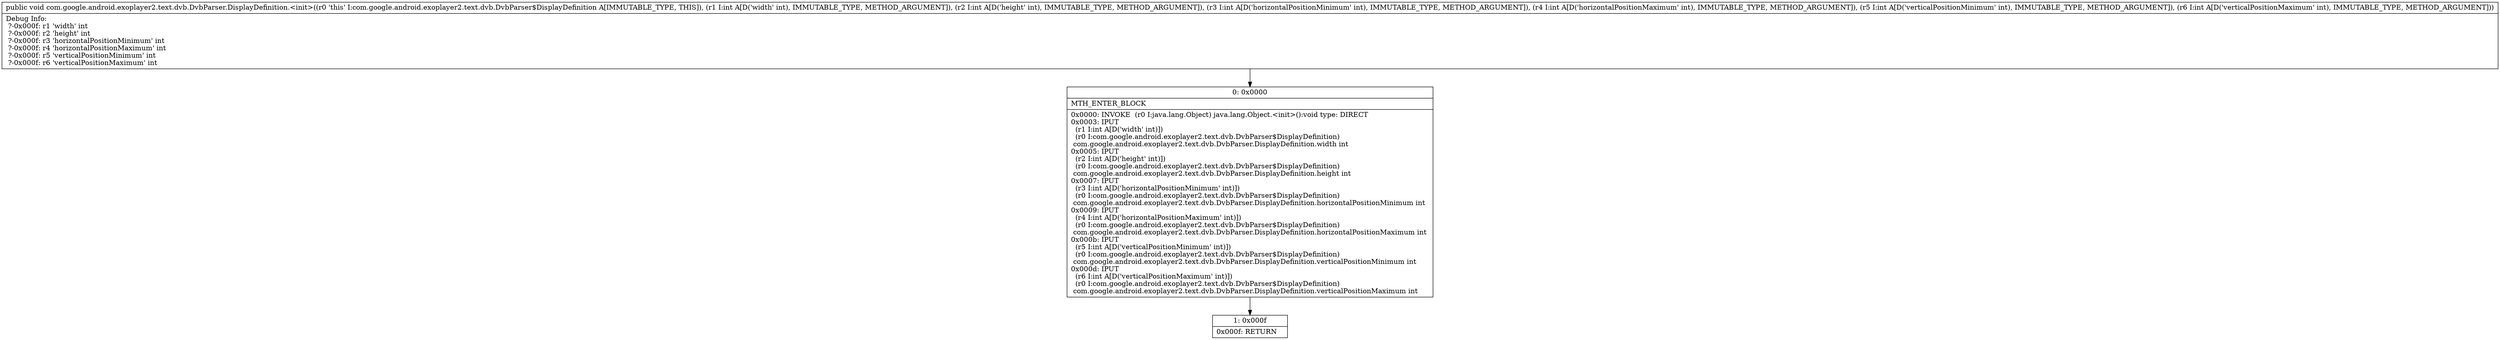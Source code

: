 digraph "CFG forcom.google.android.exoplayer2.text.dvb.DvbParser.DisplayDefinition.\<init\>(IIIIII)V" {
Node_0 [shape=record,label="{0\:\ 0x0000|MTH_ENTER_BLOCK\l|0x0000: INVOKE  (r0 I:java.lang.Object) java.lang.Object.\<init\>():void type: DIRECT \l0x0003: IPUT  \l  (r1 I:int A[D('width' int)])\l  (r0 I:com.google.android.exoplayer2.text.dvb.DvbParser$DisplayDefinition)\l com.google.android.exoplayer2.text.dvb.DvbParser.DisplayDefinition.width int \l0x0005: IPUT  \l  (r2 I:int A[D('height' int)])\l  (r0 I:com.google.android.exoplayer2.text.dvb.DvbParser$DisplayDefinition)\l com.google.android.exoplayer2.text.dvb.DvbParser.DisplayDefinition.height int \l0x0007: IPUT  \l  (r3 I:int A[D('horizontalPositionMinimum' int)])\l  (r0 I:com.google.android.exoplayer2.text.dvb.DvbParser$DisplayDefinition)\l com.google.android.exoplayer2.text.dvb.DvbParser.DisplayDefinition.horizontalPositionMinimum int \l0x0009: IPUT  \l  (r4 I:int A[D('horizontalPositionMaximum' int)])\l  (r0 I:com.google.android.exoplayer2.text.dvb.DvbParser$DisplayDefinition)\l com.google.android.exoplayer2.text.dvb.DvbParser.DisplayDefinition.horizontalPositionMaximum int \l0x000b: IPUT  \l  (r5 I:int A[D('verticalPositionMinimum' int)])\l  (r0 I:com.google.android.exoplayer2.text.dvb.DvbParser$DisplayDefinition)\l com.google.android.exoplayer2.text.dvb.DvbParser.DisplayDefinition.verticalPositionMinimum int \l0x000d: IPUT  \l  (r6 I:int A[D('verticalPositionMaximum' int)])\l  (r0 I:com.google.android.exoplayer2.text.dvb.DvbParser$DisplayDefinition)\l com.google.android.exoplayer2.text.dvb.DvbParser.DisplayDefinition.verticalPositionMaximum int \l}"];
Node_1 [shape=record,label="{1\:\ 0x000f|0x000f: RETURN   \l}"];
MethodNode[shape=record,label="{public void com.google.android.exoplayer2.text.dvb.DvbParser.DisplayDefinition.\<init\>((r0 'this' I:com.google.android.exoplayer2.text.dvb.DvbParser$DisplayDefinition A[IMMUTABLE_TYPE, THIS]), (r1 I:int A[D('width' int), IMMUTABLE_TYPE, METHOD_ARGUMENT]), (r2 I:int A[D('height' int), IMMUTABLE_TYPE, METHOD_ARGUMENT]), (r3 I:int A[D('horizontalPositionMinimum' int), IMMUTABLE_TYPE, METHOD_ARGUMENT]), (r4 I:int A[D('horizontalPositionMaximum' int), IMMUTABLE_TYPE, METHOD_ARGUMENT]), (r5 I:int A[D('verticalPositionMinimum' int), IMMUTABLE_TYPE, METHOD_ARGUMENT]), (r6 I:int A[D('verticalPositionMaximum' int), IMMUTABLE_TYPE, METHOD_ARGUMENT]))  | Debug Info:\l  ?\-0x000f: r1 'width' int\l  ?\-0x000f: r2 'height' int\l  ?\-0x000f: r3 'horizontalPositionMinimum' int\l  ?\-0x000f: r4 'horizontalPositionMaximum' int\l  ?\-0x000f: r5 'verticalPositionMinimum' int\l  ?\-0x000f: r6 'verticalPositionMaximum' int\l}"];
MethodNode -> Node_0;
Node_0 -> Node_1;
}

